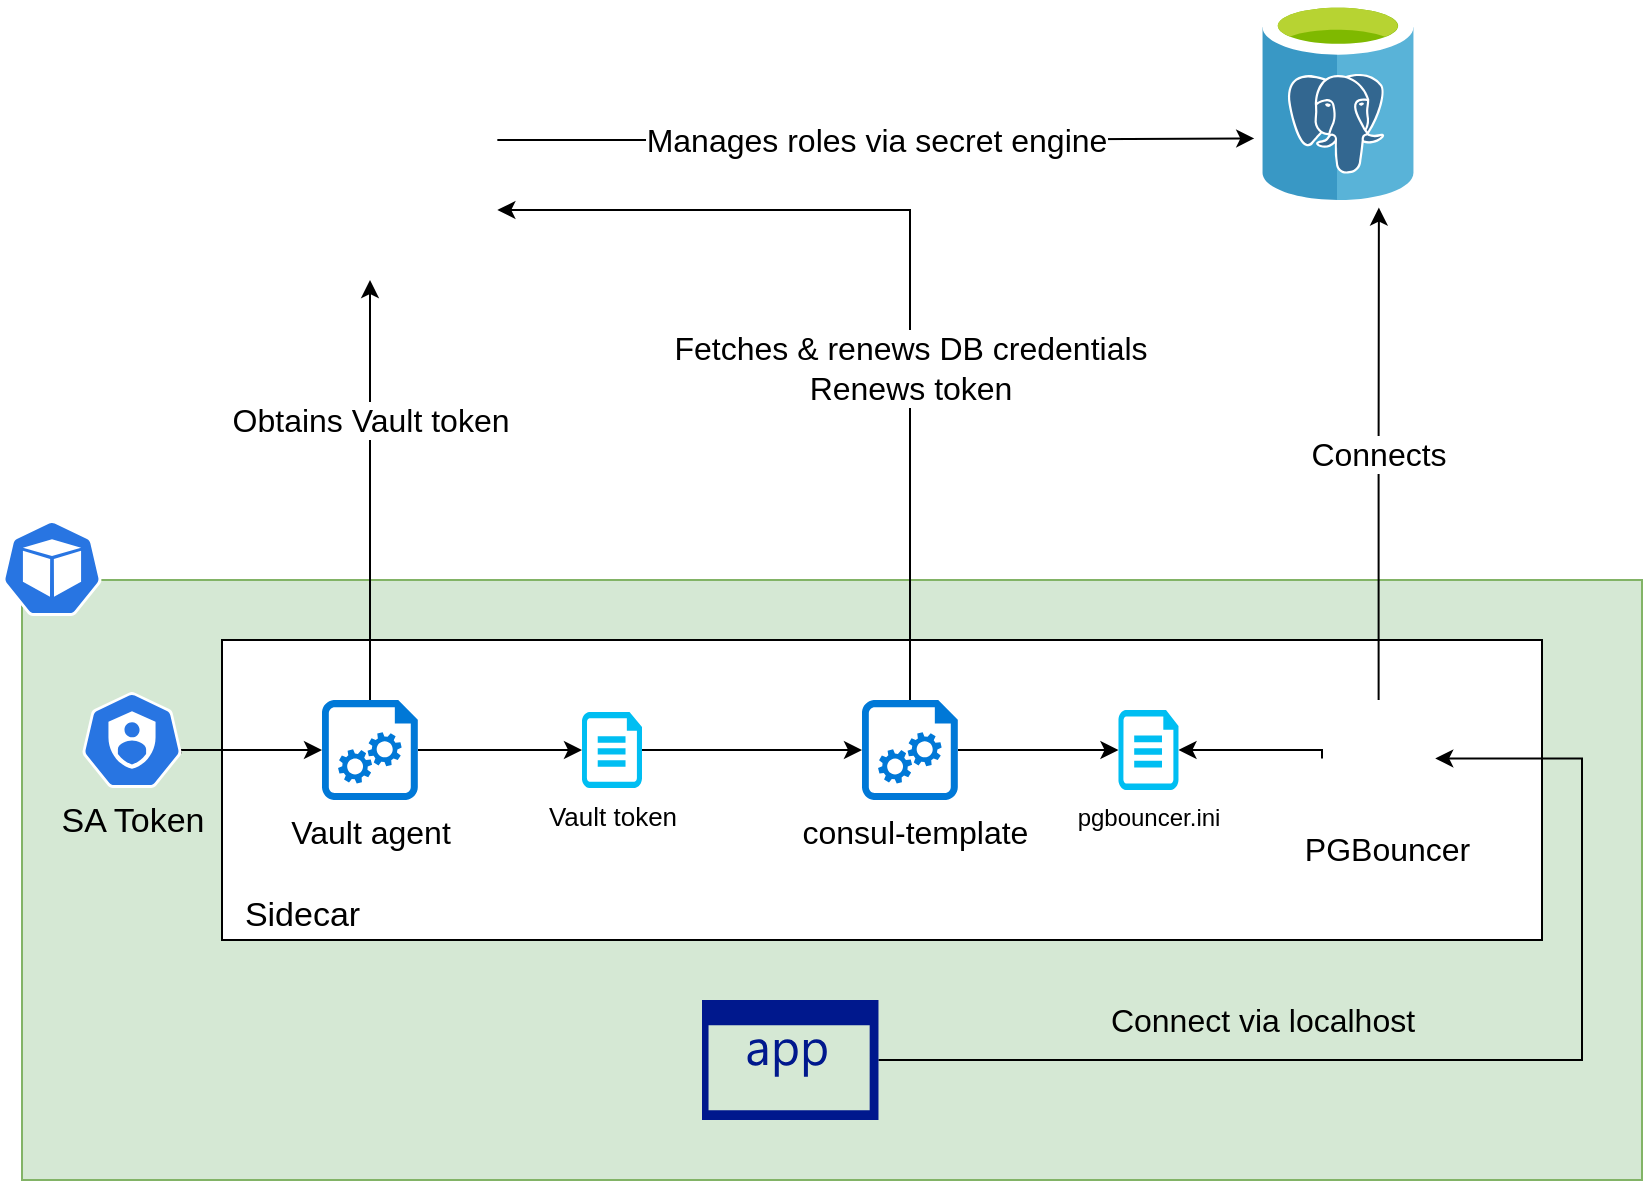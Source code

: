 <mxfile version="20.2.3" type="github"><diagram id="D7z2L62p3Rd3HicqLFlo" name="Page-1"><mxGraphModel dx="1422" dy="877" grid="1" gridSize="10" guides="1" tooltips="1" connect="1" arrows="1" fold="1" page="1" pageScale="1" pageWidth="850" pageHeight="650" math="0" shadow="0"><root><mxCell id="0"/><mxCell id="1" parent="0"/><mxCell id="7VA98SCJX7CpFNXy8yZ4-47" value="" style="rounded=0;whiteSpace=wrap;html=1;shadow=0;labelBackgroundColor=none;labelBorderColor=none;fontSize=12;fillColor=#d5e8d4;strokeColor=#82b366;" vertex="1" parent="1"><mxGeometry x="20" y="320" width="810" height="300" as="geometry"/></mxCell><mxCell id="7VA98SCJX7CpFNXy8yZ4-44" value="&amp;nbsp; Sidecar" style="rounded=0;whiteSpace=wrap;html=1;fontSize=17;align=left;verticalAlign=bottom;" vertex="1" parent="1"><mxGeometry x="120" y="350" width="660" height="150" as="geometry"/></mxCell><mxCell id="7VA98SCJX7CpFNXy8yZ4-1" value="" style="sketch=0;html=1;dashed=0;whitespace=wrap;fillColor=#2875E2;strokeColor=#ffffff;points=[[0.005,0.63,0],[0.1,0.2,0],[0.9,0.2,0],[0.5,0,0],[0.995,0.63,0],[0.72,0.99,0],[0.5,1,0],[0.28,0.99,0]];shape=mxgraph.kubernetes.icon;prIcon=pod" vertex="1" parent="1"><mxGeometry x="10" y="290" width="50" height="48" as="geometry"/></mxCell><mxCell id="7VA98SCJX7CpFNXy8yZ4-27" value="Manages roles via secret engine" style="edgeStyle=orthogonalEdgeStyle;rounded=0;orthogonalLoop=1;jettySize=auto;html=1;exitX=1;exitY=0.5;exitDx=0;exitDy=0;fontSize=16;entryX=-0.051;entryY=0.692;entryDx=0;entryDy=0;entryPerimeter=0;" edge="1" parent="1" source="7VA98SCJX7CpFNXy8yZ4-3" target="7VA98SCJX7CpFNXy8yZ4-9"><mxGeometry relative="1" as="geometry"/></mxCell><mxCell id="7VA98SCJX7CpFNXy8yZ4-3" value="" style="shape=image;verticalLabelPosition=bottom;labelBackgroundColor=default;verticalAlign=top;aspect=fixed;imageAspect=0;image=https://www.datocms-assets.com/2885/1620155128-brandhcvaultverticalcolor.svg;" vertex="1" parent="1"><mxGeometry x="160" y="30" width="97.67" height="140" as="geometry"/></mxCell><mxCell id="7VA98SCJX7CpFNXy8yZ4-29" value="Connects" style="edgeStyle=orthogonalEdgeStyle;rounded=0;orthogonalLoop=1;jettySize=auto;html=1;exitX=0.5;exitY=0;exitDx=0;exitDy=0;entryX=0.769;entryY=1.038;entryDx=0;entryDy=0;entryPerimeter=0;fontSize=16;" edge="1" parent="1" source="7VA98SCJX7CpFNXy8yZ4-4" target="7VA98SCJX7CpFNXy8yZ4-9"><mxGeometry relative="1" as="geometry"/></mxCell><mxCell id="7VA98SCJX7CpFNXy8yZ4-42" style="edgeStyle=orthogonalEdgeStyle;rounded=0;orthogonalLoop=1;jettySize=auto;html=1;exitX=0;exitY=0.5;exitDx=0;exitDy=0;entryX=1;entryY=0.5;entryDx=0;entryDy=0;entryPerimeter=0;fontSize=12;" edge="1" parent="1" source="7VA98SCJX7CpFNXy8yZ4-4" target="7VA98SCJX7CpFNXy8yZ4-37"><mxGeometry relative="1" as="geometry"><Array as="points"><mxPoint x="670" y="405"/></Array></mxGeometry></mxCell><mxCell id="7VA98SCJX7CpFNXy8yZ4-4" value="  PGBouncer" style="shape=image;verticalLabelPosition=bottom;labelBackgroundColor=default;verticalAlign=top;aspect=fixed;imageAspect=0;image=https://upload.wikimedia.org/wikipedia/commons/thumb/2/29/Postgresql_elephant.svg/1200px-Postgresql_elephant.svg.png;labelPosition=center;align=center;fontSize=16;" vertex="1" parent="1"><mxGeometry x="670" y="380" width="56.62" height="58.41" as="geometry"/></mxCell><mxCell id="7VA98SCJX7CpFNXy8yZ4-9" value="" style="sketch=0;aspect=fixed;html=1;points=[];align=center;image;fontSize=12;image=img/lib/mscae/Azure_Database_for_PostgreSQL_servers.svg;" vertex="1" parent="1"><mxGeometry x="640" y="30" width="76" height="100" as="geometry"/></mxCell><mxCell id="7VA98SCJX7CpFNXy8yZ4-43" value="Connect via localhost" style="edgeStyle=orthogonalEdgeStyle;rounded=0;orthogonalLoop=1;jettySize=auto;html=1;exitX=1;exitY=0.5;exitDx=0;exitDy=0;exitPerimeter=0;entryX=1;entryY=0.5;entryDx=0;entryDy=0;fontSize=16;labelBackgroundColor=none;" edge="1" parent="1" source="7VA98SCJX7CpFNXy8yZ4-11" target="7VA98SCJX7CpFNXy8yZ4-4"><mxGeometry x="-0.334" y="20" relative="1" as="geometry"><Array as="points"><mxPoint x="800" y="560"/><mxPoint x="800" y="409"/></Array><mxPoint as="offset"/></mxGeometry></mxCell><mxCell id="7VA98SCJX7CpFNXy8yZ4-11" value="" style="sketch=0;aspect=fixed;pointerEvents=1;shadow=0;dashed=0;html=1;strokeColor=none;labelPosition=center;verticalLabelPosition=bottom;verticalAlign=top;align=center;fillColor=#00188D;shape=mxgraph.mscae.enterprise.application;fontSize=17;" vertex="1" parent="1"><mxGeometry x="360.0" y="530" width="88.24" height="60" as="geometry"/></mxCell><mxCell id="7VA98SCJX7CpFNXy8yZ4-36" value="&lt;div&gt;Fetches &amp;amp; renews DB credentials&lt;/div&gt;&lt;div&gt;Renews token&lt;/div&gt;" style="edgeStyle=orthogonalEdgeStyle;rounded=0;orthogonalLoop=1;jettySize=auto;html=1;exitX=0.5;exitY=0;exitDx=0;exitDy=0;exitPerimeter=0;entryX=1;entryY=0.75;entryDx=0;entryDy=0;fontSize=16;" edge="1" parent="1" source="7VA98SCJX7CpFNXy8yZ4-12" target="7VA98SCJX7CpFNXy8yZ4-3"><mxGeometry x="-0.263" relative="1" as="geometry"><mxPoint as="offset"/></mxGeometry></mxCell><mxCell id="7VA98SCJX7CpFNXy8yZ4-41" style="edgeStyle=orthogonalEdgeStyle;rounded=0;orthogonalLoop=1;jettySize=auto;html=1;exitX=1;exitY=0.5;exitDx=0;exitDy=0;exitPerimeter=0;fontSize=12;" edge="1" parent="1" source="7VA98SCJX7CpFNXy8yZ4-12" target="7VA98SCJX7CpFNXy8yZ4-37"><mxGeometry relative="1" as="geometry"/></mxCell><mxCell id="7VA98SCJX7CpFNXy8yZ4-12" value="&amp;nbsp;consul-template" style="sketch=0;aspect=fixed;pointerEvents=1;shadow=0;dashed=0;html=1;strokeColor=none;labelPosition=center;verticalLabelPosition=bottom;verticalAlign=top;align=center;shape=mxgraph.azure.startup_task;fillColor=#0078D7;fontSize=16;" vertex="1" parent="1"><mxGeometry x="440" y="380" width="48" height="50" as="geometry"/></mxCell><mxCell id="7VA98SCJX7CpFNXy8yZ4-35" value="Obtains Vault token" style="edgeStyle=orthogonalEdgeStyle;rounded=0;orthogonalLoop=1;jettySize=auto;html=1;exitX=0.5;exitY=0;exitDx=0;exitDy=0;exitPerimeter=0;fontSize=16;" edge="1" parent="1" source="7VA98SCJX7CpFNXy8yZ4-14"><mxGeometry x="0.333" relative="1" as="geometry"><mxPoint x="194" y="170" as="targetPoint"/><mxPoint as="offset"/></mxGeometry></mxCell><mxCell id="7VA98SCJX7CpFNXy8yZ4-14" value="Vault agent" style="sketch=0;aspect=fixed;pointerEvents=1;shadow=0;dashed=0;html=1;strokeColor=none;labelPosition=center;verticalLabelPosition=bottom;verticalAlign=top;align=center;shape=mxgraph.azure.startup_task;fillColor=#0078D7;fontSize=16;" vertex="1" parent="1"><mxGeometry x="170" y="380" width="48" height="50" as="geometry"/></mxCell><mxCell id="7VA98SCJX7CpFNXy8yZ4-34" style="edgeStyle=orthogonalEdgeStyle;rounded=0;orthogonalLoop=1;jettySize=auto;html=1;exitX=0.995;exitY=0.63;exitDx=0;exitDy=0;exitPerimeter=0;entryX=0;entryY=0.5;entryDx=0;entryDy=0;entryPerimeter=0;fontSize=16;" edge="1" parent="1" source="7VA98SCJX7CpFNXy8yZ4-20" target="7VA98SCJX7CpFNXy8yZ4-14"><mxGeometry relative="1" as="geometry"><Array as="points"><mxPoint x="90" y="405"/></Array></mxGeometry></mxCell><mxCell id="7VA98SCJX7CpFNXy8yZ4-20" value="SA Token" style="sketch=0;html=1;dashed=0;whitespace=wrap;fillColor=#2875E2;strokeColor=#ffffff;points=[[0.005,0.63,0],[0.1,0.2,0],[0.9,0.2,0],[0.5,0,0],[0.995,0.63,0],[0.72,0.99,0],[0.5,1,0],[0.28,0.99,0]];shape=mxgraph.kubernetes.icon;prIcon=sa;fontSize=17;verticalAlign=top;labelPosition=center;verticalLabelPosition=bottom;align=center;" vertex="1" parent="1"><mxGeometry x="50" y="376" width="50" height="48" as="geometry"/></mxCell><mxCell id="7VA98SCJX7CpFNXy8yZ4-21" value="" style="endArrow=classic;html=1;rounded=0;fontSize=19;exitX=1;exitY=0.5;exitDx=0;exitDy=0;exitPerimeter=0;entryX=0;entryY=0.5;entryDx=0;entryDy=0;entryPerimeter=0;" edge="1" parent="1" source="7VA98SCJX7CpFNXy8yZ4-14" target="7VA98SCJX7CpFNXy8yZ4-22"><mxGeometry width="50" height="50" relative="1" as="geometry"><mxPoint x="510" y="500" as="sourcePoint"/><mxPoint x="316.62" y="405" as="targetPoint"/></mxGeometry></mxCell><mxCell id="7VA98SCJX7CpFNXy8yZ4-23" style="edgeStyle=orthogonalEdgeStyle;rounded=0;orthogonalLoop=1;jettySize=auto;html=1;exitX=1;exitY=0.5;exitDx=0;exitDy=0;exitPerimeter=0;entryX=0;entryY=0.5;entryDx=0;entryDy=0;entryPerimeter=0;fontSize=16;" edge="1" parent="1" source="7VA98SCJX7CpFNXy8yZ4-22" target="7VA98SCJX7CpFNXy8yZ4-12"><mxGeometry relative="1" as="geometry"/></mxCell><mxCell id="7VA98SCJX7CpFNXy8yZ4-22" value="Vault token" style="verticalLabelPosition=bottom;html=1;verticalAlign=top;align=center;strokeColor=none;fillColor=#00BEF2;shape=mxgraph.azure.cloud_services_configuration_file;pointerEvents=1;fontSize=13;" vertex="1" parent="1"><mxGeometry x="300" y="386" width="30" height="38" as="geometry"/></mxCell><mxCell id="7VA98SCJX7CpFNXy8yZ4-37" value="pgbouncer.ini" style="verticalLabelPosition=bottom;html=1;verticalAlign=top;align=center;strokeColor=none;fillColor=#00BEF2;shape=mxgraph.azure.cloud_services_configuration_file;pointerEvents=1;fontSize=12;" vertex="1" parent="1"><mxGeometry x="568.24" y="385" width="30" height="40" as="geometry"/></mxCell></root></mxGraphModel></diagram></mxfile>